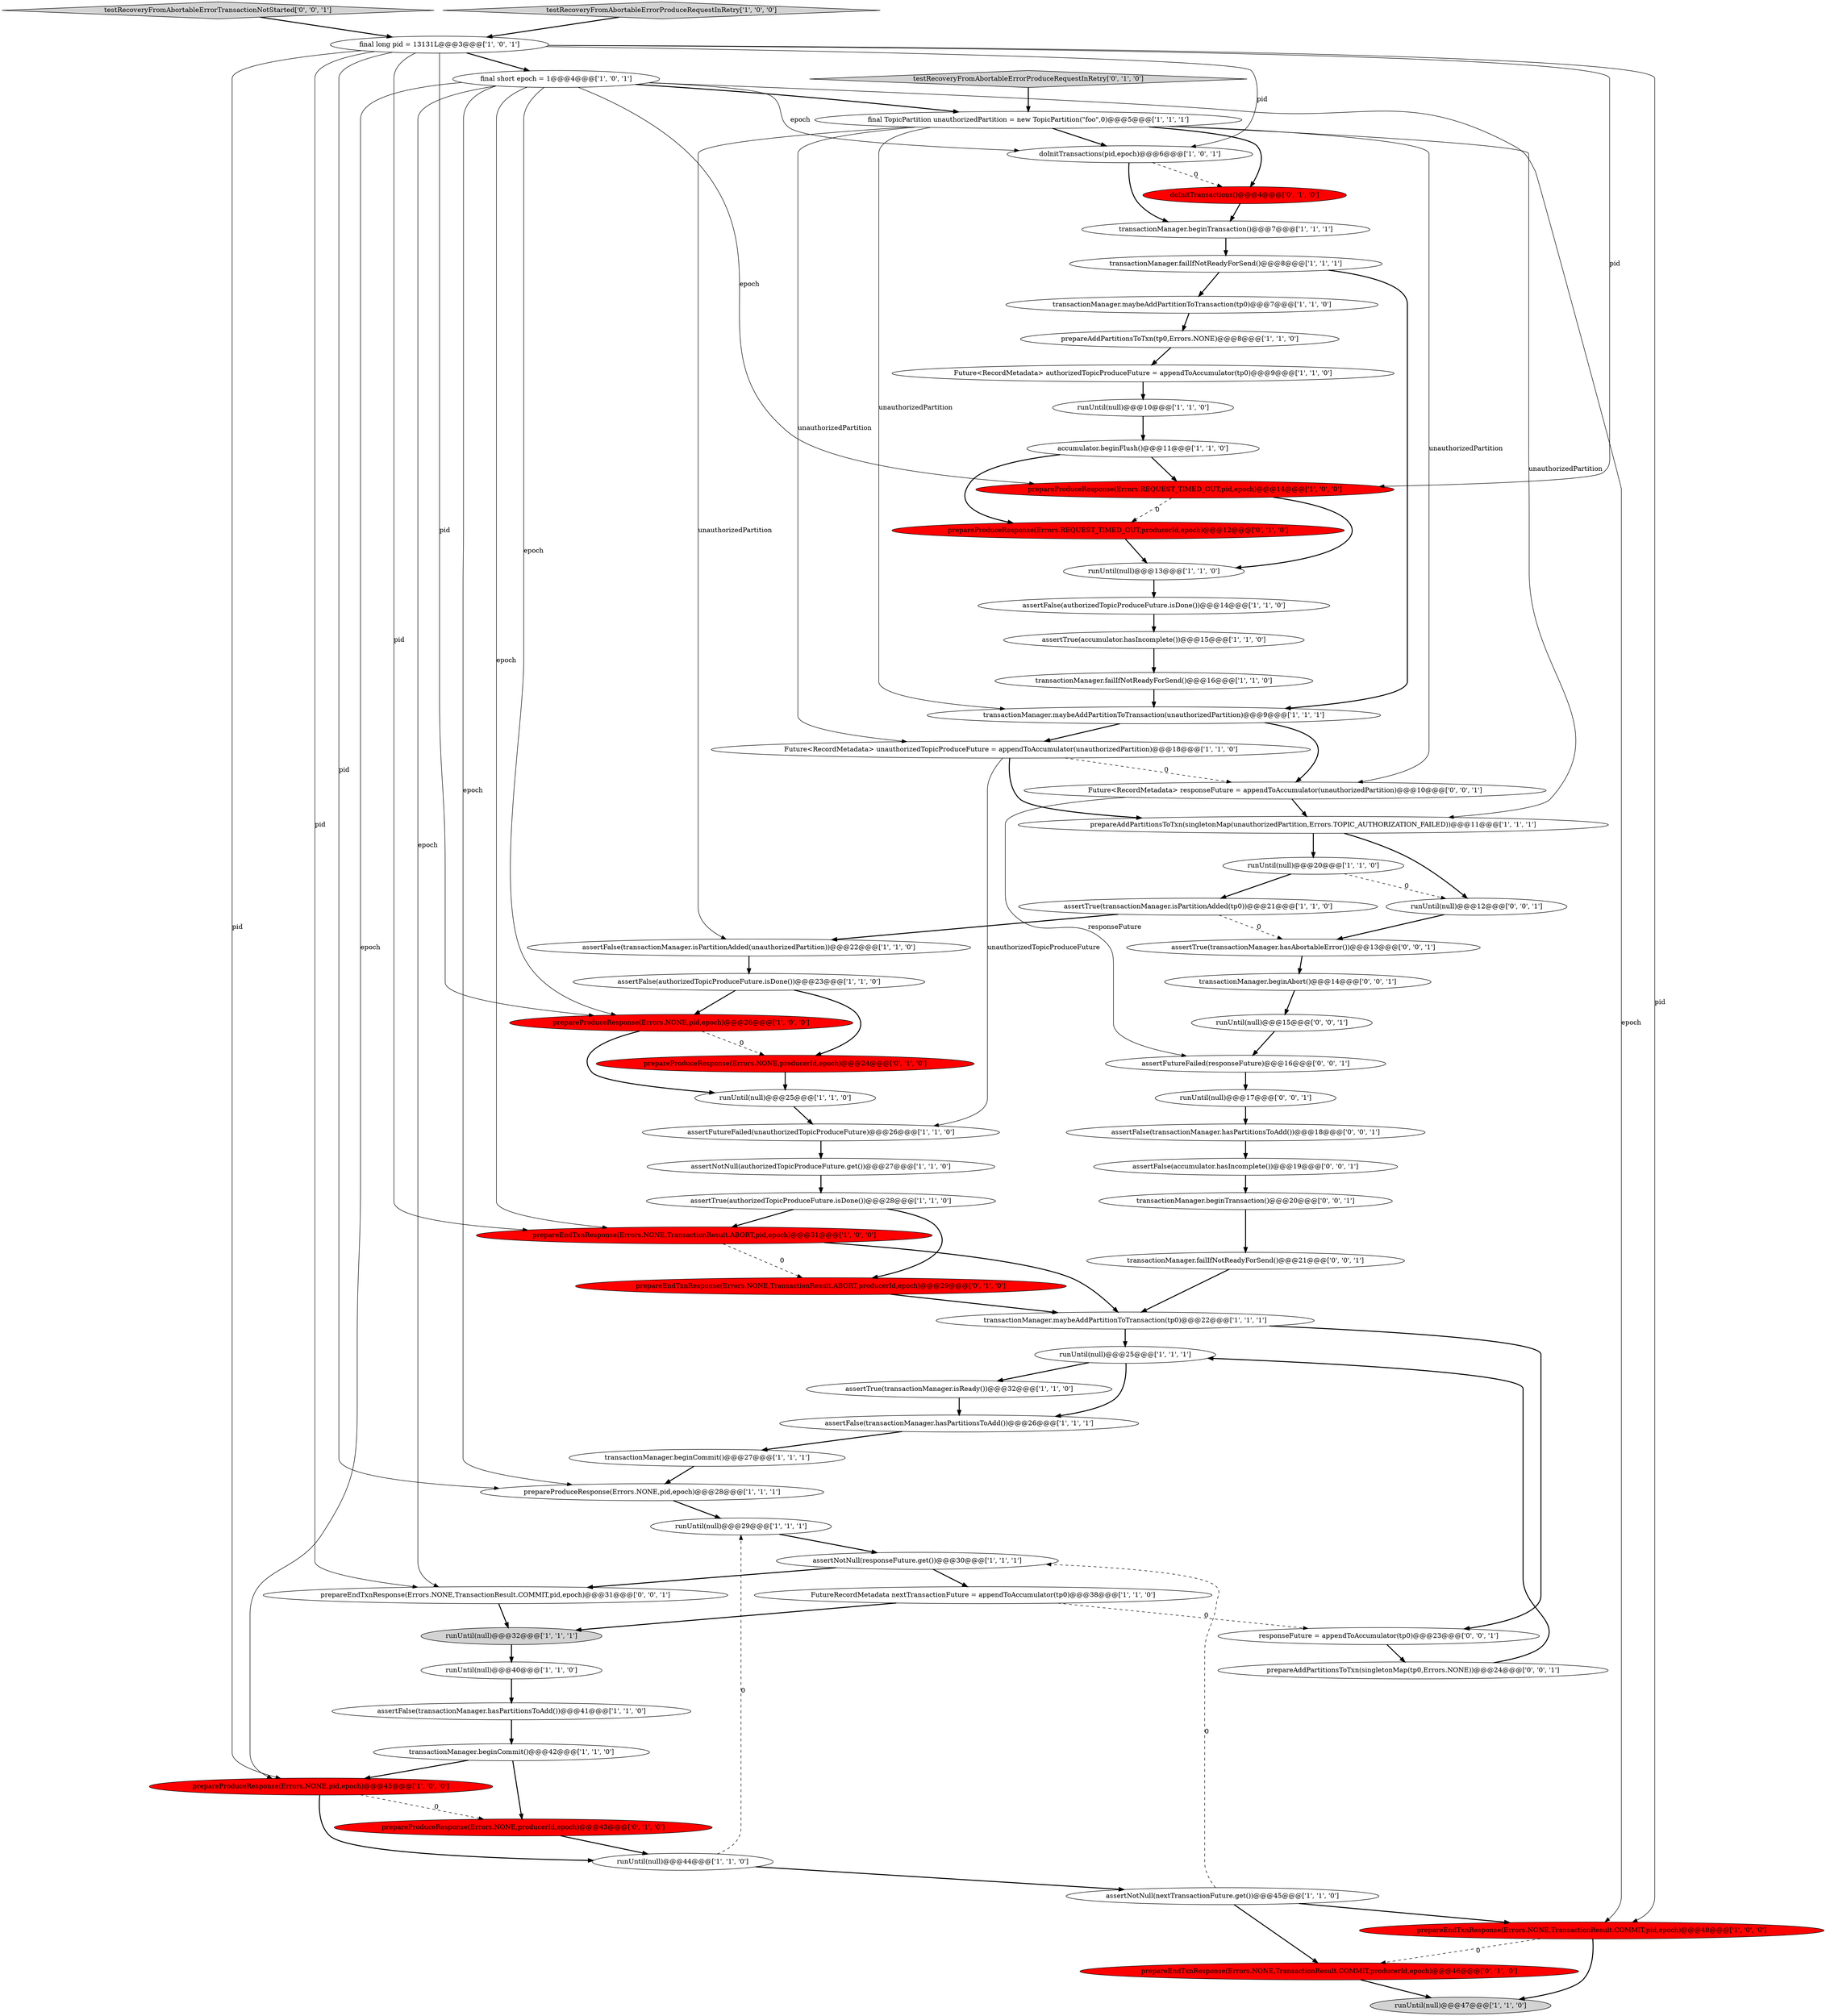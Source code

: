 digraph {
63 [style = filled, label = "transactionManager.beginAbort()@@@14@@@['0', '0', '1']", fillcolor = white, shape = ellipse image = "AAA0AAABBB3BBB"];
28 [style = filled, label = "runUntil(null)@@@20@@@['1', '1', '0']", fillcolor = white, shape = ellipse image = "AAA0AAABBB1BBB"];
43 [style = filled, label = "runUntil(null)@@@40@@@['1', '1', '0']", fillcolor = white, shape = ellipse image = "AAA0AAABBB1BBB"];
66 [style = filled, label = "runUntil(null)@@@12@@@['0', '0', '1']", fillcolor = white, shape = ellipse image = "AAA0AAABBB3BBB"];
55 [style = filled, label = "assertFutureFailed(responseFuture)@@@16@@@['0', '0', '1']", fillcolor = white, shape = ellipse image = "AAA0AAABBB3BBB"];
7 [style = filled, label = "assertTrue(transactionManager.isReady())@@@32@@@['1', '1', '0']", fillcolor = white, shape = ellipse image = "AAA0AAABBB1BBB"];
40 [style = filled, label = "final TopicPartition unauthorizedPartition = new TopicPartition(\"foo\",0)@@@5@@@['1', '1', '1']", fillcolor = white, shape = ellipse image = "AAA0AAABBB1BBB"];
60 [style = filled, label = "runUntil(null)@@@15@@@['0', '0', '1']", fillcolor = white, shape = ellipse image = "AAA0AAABBB3BBB"];
68 [style = filled, label = "assertTrue(transactionManager.hasAbortableError())@@@13@@@['0', '0', '1']", fillcolor = white, shape = ellipse image = "AAA0AAABBB3BBB"];
39 [style = filled, label = "prepareEndTxnResponse(Errors.NONE,TransactionResult.COMMIT,pid,epoch)@@@48@@@['1', '0', '0']", fillcolor = red, shape = ellipse image = "AAA1AAABBB1BBB"];
46 [style = filled, label = "Future<RecordMetadata> unauthorizedTopicProduceFuture = appendToAccumulator(unauthorizedPartition)@@@18@@@['1', '1', '0']", fillcolor = white, shape = ellipse image = "AAA0AAABBB1BBB"];
65 [style = filled, label = "testRecoveryFromAbortableErrorTransactionNotStarted['0', '0', '1']", fillcolor = lightgray, shape = diamond image = "AAA0AAABBB3BBB"];
38 [style = filled, label = "transactionManager.beginCommit()@@@42@@@['1', '1', '0']", fillcolor = white, shape = ellipse image = "AAA0AAABBB1BBB"];
47 [style = filled, label = "assertNotNull(authorizedTopicProduceFuture.get())@@@27@@@['1', '1', '0']", fillcolor = white, shape = ellipse image = "AAA0AAABBB1BBB"];
50 [style = filled, label = "prepareEndTxnResponse(Errors.NONE,TransactionResult.COMMIT,producerId,epoch)@@@46@@@['0', '1', '0']", fillcolor = red, shape = ellipse image = "AAA1AAABBB2BBB"];
0 [style = filled, label = "prepareProduceResponse(Errors.NONE,pid,epoch)@@@45@@@['1', '0', '0']", fillcolor = red, shape = ellipse image = "AAA1AAABBB1BBB"];
56 [style = filled, label = "transactionManager.beginTransaction()@@@20@@@['0', '0', '1']", fillcolor = white, shape = ellipse image = "AAA0AAABBB3BBB"];
57 [style = filled, label = "Future<RecordMetadata> responseFuture = appendToAccumulator(unauthorizedPartition)@@@10@@@['0', '0', '1']", fillcolor = white, shape = ellipse image = "AAA0AAABBB3BBB"];
15 [style = filled, label = "transactionManager.failIfNotReadyForSend()@@@8@@@['1', '1', '1']", fillcolor = white, shape = ellipse image = "AAA0AAABBB1BBB"];
33 [style = filled, label = "transactionManager.maybeAddPartitionToTransaction(tp0)@@@22@@@['1', '1', '1']", fillcolor = white, shape = ellipse image = "AAA0AAABBB1BBB"];
23 [style = filled, label = "assertTrue(authorizedTopicProduceFuture.isDone())@@@28@@@['1', '1', '0']", fillcolor = white, shape = ellipse image = "AAA0AAABBB1BBB"];
53 [style = filled, label = "testRecoveryFromAbortableErrorProduceRequestInRetry['0', '1', '0']", fillcolor = lightgray, shape = diamond image = "AAA0AAABBB2BBB"];
32 [style = filled, label = "prepareAddPartitionsToTxn(singletonMap(unauthorizedPartition,Errors.TOPIC_AUTHORIZATION_FAILED))@@@11@@@['1', '1', '1']", fillcolor = white, shape = ellipse image = "AAA0AAABBB1BBB"];
49 [style = filled, label = "doInitTransactions()@@@4@@@['0', '1', '0']", fillcolor = red, shape = ellipse image = "AAA1AAABBB2BBB"];
64 [style = filled, label = "assertFalse(accumulator.hasIncomplete())@@@19@@@['0', '0', '1']", fillcolor = white, shape = ellipse image = "AAA0AAABBB3BBB"];
58 [style = filled, label = "transactionManager.failIfNotReadyForSend()@@@21@@@['0', '0', '1']", fillcolor = white, shape = ellipse image = "AAA0AAABBB3BBB"];
69 [style = filled, label = "assertFalse(transactionManager.hasPartitionsToAdd())@@@18@@@['0', '0', '1']", fillcolor = white, shape = ellipse image = "AAA0AAABBB3BBB"];
13 [style = filled, label = "doInitTransactions(pid,epoch)@@@6@@@['1', '0', '1']", fillcolor = white, shape = ellipse image = "AAA0AAABBB1BBB"];
20 [style = filled, label = "assertFalse(transactionManager.hasPartitionsToAdd())@@@26@@@['1', '1', '1']", fillcolor = white, shape = ellipse image = "AAA0AAABBB1BBB"];
31 [style = filled, label = "assertFalse(authorizedTopicProduceFuture.isDone())@@@14@@@['1', '1', '0']", fillcolor = white, shape = ellipse image = "AAA0AAABBB1BBB"];
41 [style = filled, label = "testRecoveryFromAbortableErrorProduceRequestInRetry['1', '0', '0']", fillcolor = lightgray, shape = diamond image = "AAA0AAABBB1BBB"];
18 [style = filled, label = "transactionManager.beginCommit()@@@27@@@['1', '1', '1']", fillcolor = white, shape = ellipse image = "AAA0AAABBB1BBB"];
42 [style = filled, label = "runUntil(null)@@@25@@@['1', '1', '1']", fillcolor = white, shape = ellipse image = "AAA0AAABBB1BBB"];
45 [style = filled, label = "prepareProduceResponse(Errors.REQUEST_TIMED_OUT,pid,epoch)@@@14@@@['1', '0', '0']", fillcolor = red, shape = ellipse image = "AAA1AAABBB1BBB"];
1 [style = filled, label = "runUntil(null)@@@44@@@['1', '1', '0']", fillcolor = white, shape = ellipse image = "AAA0AAABBB1BBB"];
24 [style = filled, label = "assertFalse(authorizedTopicProduceFuture.isDone())@@@23@@@['1', '1', '0']", fillcolor = white, shape = ellipse image = "AAA0AAABBB1BBB"];
25 [style = filled, label = "runUntil(null)@@@13@@@['1', '1', '0']", fillcolor = white, shape = ellipse image = "AAA0AAABBB1BBB"];
51 [style = filled, label = "prepareProduceResponse(Errors.NONE,producerId,epoch)@@@24@@@['0', '1', '0']", fillcolor = red, shape = ellipse image = "AAA1AAABBB2BBB"];
59 [style = filled, label = "prepareEndTxnResponse(Errors.NONE,TransactionResult.COMMIT,pid,epoch)@@@31@@@['0', '0', '1']", fillcolor = white, shape = ellipse image = "AAA0AAABBB3BBB"];
3 [style = filled, label = "FutureRecordMetadata nextTransactionFuture = appendToAccumulator(tp0)@@@38@@@['1', '1', '0']", fillcolor = white, shape = ellipse image = "AAA0AAABBB1BBB"];
2 [style = filled, label = "prepareProduceResponse(Errors.NONE,pid,epoch)@@@28@@@['1', '1', '1']", fillcolor = white, shape = ellipse image = "AAA0AAABBB1BBB"];
30 [style = filled, label = "transactionManager.maybeAddPartitionToTransaction(tp0)@@@7@@@['1', '1', '0']", fillcolor = white, shape = ellipse image = "AAA0AAABBB1BBB"];
26 [style = filled, label = "assertFalse(transactionManager.isPartitionAdded(unauthorizedPartition))@@@22@@@['1', '1', '0']", fillcolor = white, shape = ellipse image = "AAA0AAABBB1BBB"];
62 [style = filled, label = "responseFuture = appendToAccumulator(tp0)@@@23@@@['0', '0', '1']", fillcolor = white, shape = ellipse image = "AAA0AAABBB3BBB"];
36 [style = filled, label = "accumulator.beginFlush()@@@11@@@['1', '1', '0']", fillcolor = white, shape = ellipse image = "AAA0AAABBB1BBB"];
14 [style = filled, label = "assertFalse(transactionManager.hasPartitionsToAdd())@@@41@@@['1', '1', '0']", fillcolor = white, shape = ellipse image = "AAA0AAABBB1BBB"];
35 [style = filled, label = "runUntil(null)@@@32@@@['1', '1', '1']", fillcolor = lightgray, shape = ellipse image = "AAA0AAABBB1BBB"];
8 [style = filled, label = "assertTrue(accumulator.hasIncomplete())@@@15@@@['1', '1', '0']", fillcolor = white, shape = ellipse image = "AAA0AAABBB1BBB"];
67 [style = filled, label = "prepareAddPartitionsToTxn(singletonMap(tp0,Errors.NONE))@@@24@@@['0', '0', '1']", fillcolor = white, shape = ellipse image = "AAA0AAABBB3BBB"];
27 [style = filled, label = "runUntil(null)@@@29@@@['1', '1', '1']", fillcolor = white, shape = ellipse image = "AAA0AAABBB1BBB"];
52 [style = filled, label = "prepareProduceResponse(Errors.REQUEST_TIMED_OUT,producerId,epoch)@@@12@@@['0', '1', '0']", fillcolor = red, shape = ellipse image = "AAA1AAABBB2BBB"];
5 [style = filled, label = "transactionManager.maybeAddPartitionToTransaction(unauthorizedPartition)@@@9@@@['1', '1', '1']", fillcolor = white, shape = ellipse image = "AAA0AAABBB1BBB"];
19 [style = filled, label = "final long pid = 13131L@@@3@@@['1', '0', '1']", fillcolor = white, shape = ellipse image = "AAA0AAABBB1BBB"];
44 [style = filled, label = "runUntil(null)@@@10@@@['1', '1', '0']", fillcolor = white, shape = ellipse image = "AAA0AAABBB1BBB"];
17 [style = filled, label = "prepareAddPartitionsToTxn(tp0,Errors.NONE)@@@8@@@['1', '1', '0']", fillcolor = white, shape = ellipse image = "AAA0AAABBB1BBB"];
12 [style = filled, label = "assertTrue(transactionManager.isPartitionAdded(tp0))@@@21@@@['1', '1', '0']", fillcolor = white, shape = ellipse image = "AAA0AAABBB1BBB"];
6 [style = filled, label = "assertFutureFailed(unauthorizedTopicProduceFuture)@@@26@@@['1', '1', '0']", fillcolor = white, shape = ellipse image = "AAA0AAABBB1BBB"];
21 [style = filled, label = "transactionManager.failIfNotReadyForSend()@@@16@@@['1', '1', '0']", fillcolor = white, shape = ellipse image = "AAA0AAABBB1BBB"];
54 [style = filled, label = "prepareEndTxnResponse(Errors.NONE,TransactionResult.ABORT,producerId,epoch)@@@29@@@['0', '1', '0']", fillcolor = red, shape = ellipse image = "AAA1AAABBB2BBB"];
34 [style = filled, label = "final short epoch = 1@@@4@@@['1', '0', '1']", fillcolor = white, shape = ellipse image = "AAA0AAABBB1BBB"];
4 [style = filled, label = "runUntil(null)@@@25@@@['1', '1', '0']", fillcolor = white, shape = ellipse image = "AAA0AAABBB1BBB"];
9 [style = filled, label = "prepareProduceResponse(Errors.NONE,pid,epoch)@@@26@@@['1', '0', '0']", fillcolor = red, shape = ellipse image = "AAA1AAABBB1BBB"];
61 [style = filled, label = "runUntil(null)@@@17@@@['0', '0', '1']", fillcolor = white, shape = ellipse image = "AAA0AAABBB3BBB"];
10 [style = filled, label = "assertNotNull(nextTransactionFuture.get())@@@45@@@['1', '1', '0']", fillcolor = white, shape = ellipse image = "AAA0AAABBB1BBB"];
29 [style = filled, label = "prepareEndTxnResponse(Errors.NONE,TransactionResult.ABORT,pid,epoch)@@@31@@@['1', '0', '0']", fillcolor = red, shape = ellipse image = "AAA1AAABBB1BBB"];
48 [style = filled, label = "prepareProduceResponse(Errors.NONE,producerId,epoch)@@@43@@@['0', '1', '0']", fillcolor = red, shape = ellipse image = "AAA1AAABBB2BBB"];
16 [style = filled, label = "transactionManager.beginTransaction()@@@7@@@['1', '1', '1']", fillcolor = white, shape = ellipse image = "AAA0AAABBB1BBB"];
37 [style = filled, label = "assertNotNull(responseFuture.get())@@@30@@@['1', '1', '1']", fillcolor = white, shape = ellipse image = "AAA0AAABBB1BBB"];
11 [style = filled, label = "Future<RecordMetadata> authorizedTopicProduceFuture = appendToAccumulator(tp0)@@@9@@@['1', '1', '0']", fillcolor = white, shape = ellipse image = "AAA0AAABBB1BBB"];
22 [style = filled, label = "runUntil(null)@@@47@@@['1', '1', '0']", fillcolor = lightgray, shape = ellipse image = "AAA0AAABBB1BBB"];
40->49 [style = bold, label=""];
49->16 [style = bold, label=""];
41->19 [style = bold, label=""];
50->22 [style = bold, label=""];
19->2 [style = solid, label="pid"];
40->57 [style = solid, label="unauthorizedPartition"];
28->66 [style = dashed, label="0"];
1->27 [style = dashed, label="0"];
34->29 [style = solid, label="epoch"];
35->43 [style = bold, label=""];
40->13 [style = bold, label=""];
62->67 [style = bold, label=""];
37->3 [style = bold, label=""];
25->31 [style = bold, label=""];
34->45 [style = solid, label="epoch"];
3->35 [style = bold, label=""];
23->29 [style = bold, label=""];
45->25 [style = bold, label=""];
10->39 [style = bold, label=""];
33->42 [style = bold, label=""];
34->0 [style = solid, label="epoch"];
54->33 [style = bold, label=""];
19->13 [style = solid, label="pid"];
39->50 [style = dashed, label="0"];
65->19 [style = bold, label=""];
12->68 [style = dashed, label="0"];
48->1 [style = bold, label=""];
10->50 [style = bold, label=""];
19->34 [style = bold, label=""];
19->45 [style = solid, label="pid"];
19->59 [style = solid, label="pid"];
11->44 [style = bold, label=""];
29->54 [style = dashed, label="0"];
69->64 [style = bold, label=""];
14->38 [style = bold, label=""];
40->32 [style = solid, label="unauthorizedPartition"];
26->24 [style = bold, label=""];
19->0 [style = solid, label="pid"];
13->16 [style = bold, label=""];
39->22 [style = bold, label=""];
20->18 [style = bold, label=""];
5->57 [style = bold, label=""];
57->32 [style = bold, label=""];
60->55 [style = bold, label=""];
56->58 [style = bold, label=""];
45->52 [style = dashed, label="0"];
40->26 [style = solid, label="unauthorizedPartition"];
57->55 [style = solid, label="responseFuture"];
59->35 [style = bold, label=""];
38->0 [style = bold, label=""];
2->27 [style = bold, label=""];
13->49 [style = dashed, label="0"];
42->7 [style = bold, label=""];
6->47 [style = bold, label=""];
23->54 [style = bold, label=""];
24->51 [style = bold, label=""];
40->5 [style = solid, label="unauthorizedPartition"];
30->17 [style = bold, label=""];
32->66 [style = bold, label=""];
34->40 [style = bold, label=""];
51->4 [style = bold, label=""];
36->52 [style = bold, label=""];
68->63 [style = bold, label=""];
61->69 [style = bold, label=""];
53->40 [style = bold, label=""];
7->20 [style = bold, label=""];
28->12 [style = bold, label=""];
38->48 [style = bold, label=""];
55->61 [style = bold, label=""];
9->51 [style = dashed, label="0"];
21->5 [style = bold, label=""];
27->37 [style = bold, label=""];
34->39 [style = solid, label="epoch"];
3->62 [style = dashed, label="0"];
63->60 [style = bold, label=""];
43->14 [style = bold, label=""];
0->1 [style = bold, label=""];
19->9 [style = solid, label="pid"];
47->23 [style = bold, label=""];
46->32 [style = bold, label=""];
31->8 [style = bold, label=""];
24->9 [style = bold, label=""];
16->15 [style = bold, label=""];
33->62 [style = bold, label=""];
44->36 [style = bold, label=""];
4->6 [style = bold, label=""];
9->4 [style = bold, label=""];
42->20 [style = bold, label=""];
66->68 [style = bold, label=""];
46->57 [style = dashed, label="0"];
15->30 [style = bold, label=""];
12->26 [style = bold, label=""];
18->2 [style = bold, label=""];
15->5 [style = bold, label=""];
46->6 [style = solid, label="unauthorizedTopicProduceFuture"];
58->33 [style = bold, label=""];
34->13 [style = solid, label="epoch"];
19->29 [style = solid, label="pid"];
0->48 [style = dashed, label="0"];
34->9 [style = solid, label="epoch"];
29->33 [style = bold, label=""];
64->56 [style = bold, label=""];
52->25 [style = bold, label=""];
37->59 [style = bold, label=""];
19->39 [style = solid, label="pid"];
67->42 [style = bold, label=""];
8->21 [style = bold, label=""];
10->37 [style = dashed, label="0"];
34->2 [style = solid, label="epoch"];
36->45 [style = bold, label=""];
34->59 [style = solid, label="epoch"];
1->10 [style = bold, label=""];
5->46 [style = bold, label=""];
32->28 [style = bold, label=""];
40->46 [style = solid, label="unauthorizedPartition"];
17->11 [style = bold, label=""];
}
